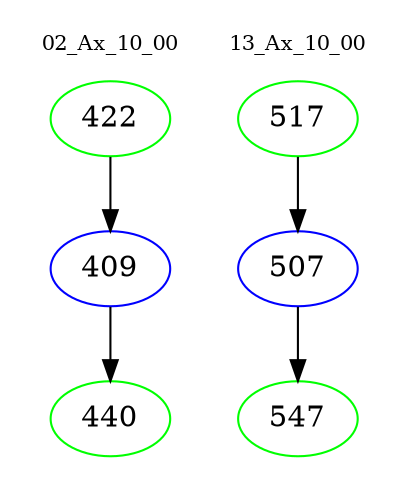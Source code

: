 digraph{
subgraph cluster_0 {
color = white
label = "02_Ax_10_00";
fontsize=10;
T0_422 [label="422", color="green"]
T0_422 -> T0_409 [color="black"]
T0_409 [label="409", color="blue"]
T0_409 -> T0_440 [color="black"]
T0_440 [label="440", color="green"]
}
subgraph cluster_1 {
color = white
label = "13_Ax_10_00";
fontsize=10;
T1_517 [label="517", color="green"]
T1_517 -> T1_507 [color="black"]
T1_507 [label="507", color="blue"]
T1_507 -> T1_547 [color="black"]
T1_547 [label="547", color="green"]
}
}
